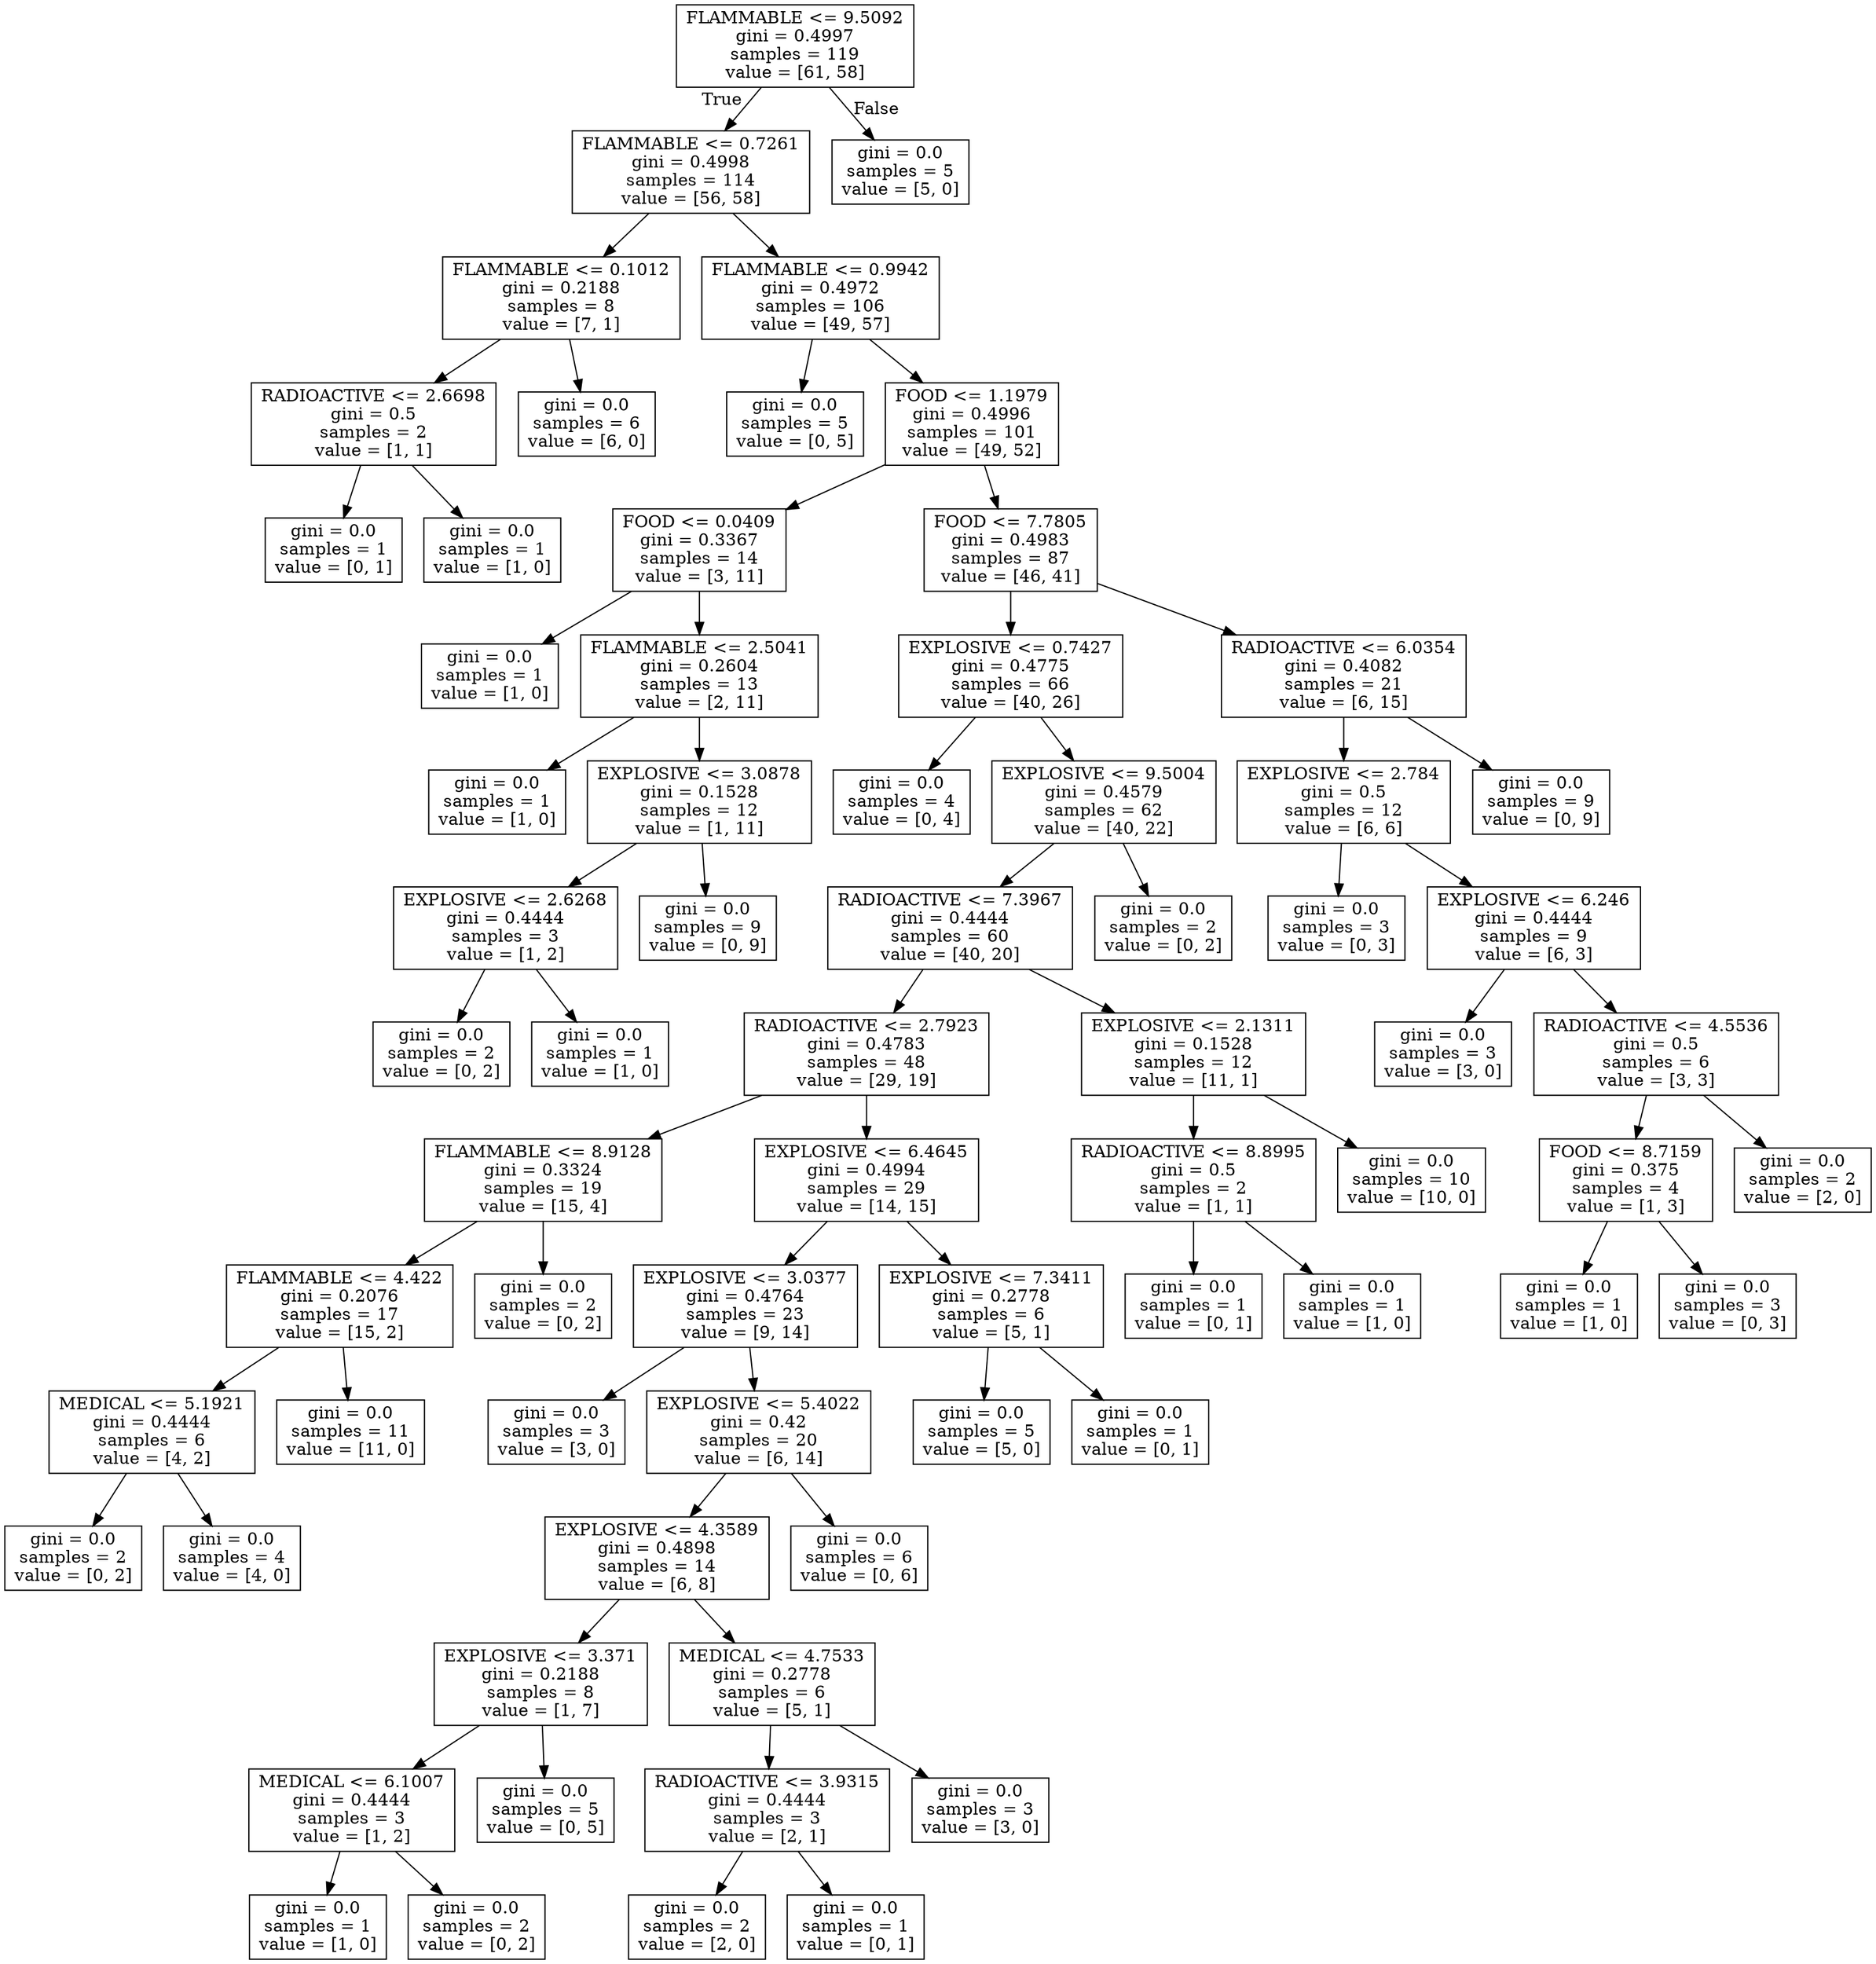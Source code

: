 digraph Tree {
node [shape=box] ;
0 [label="FLAMMABLE <= 9.5092\ngini = 0.4997\nsamples = 119\nvalue = [61, 58]"] ;
1 [label="FLAMMABLE <= 0.7261\ngini = 0.4998\nsamples = 114\nvalue = [56, 58]"] ;
0 -> 1 [labeldistance=2.5, labelangle=45, headlabel="True"] ;
2 [label="FLAMMABLE <= 0.1012\ngini = 0.2188\nsamples = 8\nvalue = [7, 1]"] ;
1 -> 2 ;
3 [label="RADIOACTIVE <= 2.6698\ngini = 0.5\nsamples = 2\nvalue = [1, 1]"] ;
2 -> 3 ;
4 [label="gini = 0.0\nsamples = 1\nvalue = [0, 1]"] ;
3 -> 4 ;
5 [label="gini = 0.0\nsamples = 1\nvalue = [1, 0]"] ;
3 -> 5 ;
6 [label="gini = 0.0\nsamples = 6\nvalue = [6, 0]"] ;
2 -> 6 ;
7 [label="FLAMMABLE <= 0.9942\ngini = 0.4972\nsamples = 106\nvalue = [49, 57]"] ;
1 -> 7 ;
8 [label="gini = 0.0\nsamples = 5\nvalue = [0, 5]"] ;
7 -> 8 ;
9 [label="FOOD <= 1.1979\ngini = 0.4996\nsamples = 101\nvalue = [49, 52]"] ;
7 -> 9 ;
10 [label="FOOD <= 0.0409\ngini = 0.3367\nsamples = 14\nvalue = [3, 11]"] ;
9 -> 10 ;
11 [label="gini = 0.0\nsamples = 1\nvalue = [1, 0]"] ;
10 -> 11 ;
12 [label="FLAMMABLE <= 2.5041\ngini = 0.2604\nsamples = 13\nvalue = [2, 11]"] ;
10 -> 12 ;
13 [label="gini = 0.0\nsamples = 1\nvalue = [1, 0]"] ;
12 -> 13 ;
14 [label="EXPLOSIVE <= 3.0878\ngini = 0.1528\nsamples = 12\nvalue = [1, 11]"] ;
12 -> 14 ;
15 [label="EXPLOSIVE <= 2.6268\ngini = 0.4444\nsamples = 3\nvalue = [1, 2]"] ;
14 -> 15 ;
16 [label="gini = 0.0\nsamples = 2\nvalue = [0, 2]"] ;
15 -> 16 ;
17 [label="gini = 0.0\nsamples = 1\nvalue = [1, 0]"] ;
15 -> 17 ;
18 [label="gini = 0.0\nsamples = 9\nvalue = [0, 9]"] ;
14 -> 18 ;
19 [label="FOOD <= 7.7805\ngini = 0.4983\nsamples = 87\nvalue = [46, 41]"] ;
9 -> 19 ;
20 [label="EXPLOSIVE <= 0.7427\ngini = 0.4775\nsamples = 66\nvalue = [40, 26]"] ;
19 -> 20 ;
21 [label="gini = 0.0\nsamples = 4\nvalue = [0, 4]"] ;
20 -> 21 ;
22 [label="EXPLOSIVE <= 9.5004\ngini = 0.4579\nsamples = 62\nvalue = [40, 22]"] ;
20 -> 22 ;
23 [label="RADIOACTIVE <= 7.3967\ngini = 0.4444\nsamples = 60\nvalue = [40, 20]"] ;
22 -> 23 ;
24 [label="RADIOACTIVE <= 2.7923\ngini = 0.4783\nsamples = 48\nvalue = [29, 19]"] ;
23 -> 24 ;
25 [label="FLAMMABLE <= 8.9128\ngini = 0.3324\nsamples = 19\nvalue = [15, 4]"] ;
24 -> 25 ;
26 [label="FLAMMABLE <= 4.422\ngini = 0.2076\nsamples = 17\nvalue = [15, 2]"] ;
25 -> 26 ;
27 [label="MEDICAL <= 5.1921\ngini = 0.4444\nsamples = 6\nvalue = [4, 2]"] ;
26 -> 27 ;
28 [label="gini = 0.0\nsamples = 2\nvalue = [0, 2]"] ;
27 -> 28 ;
29 [label="gini = 0.0\nsamples = 4\nvalue = [4, 0]"] ;
27 -> 29 ;
30 [label="gini = 0.0\nsamples = 11\nvalue = [11, 0]"] ;
26 -> 30 ;
31 [label="gini = 0.0\nsamples = 2\nvalue = [0, 2]"] ;
25 -> 31 ;
32 [label="EXPLOSIVE <= 6.4645\ngini = 0.4994\nsamples = 29\nvalue = [14, 15]"] ;
24 -> 32 ;
33 [label="EXPLOSIVE <= 3.0377\ngini = 0.4764\nsamples = 23\nvalue = [9, 14]"] ;
32 -> 33 ;
34 [label="gini = 0.0\nsamples = 3\nvalue = [3, 0]"] ;
33 -> 34 ;
35 [label="EXPLOSIVE <= 5.4022\ngini = 0.42\nsamples = 20\nvalue = [6, 14]"] ;
33 -> 35 ;
36 [label="EXPLOSIVE <= 4.3589\ngini = 0.4898\nsamples = 14\nvalue = [6, 8]"] ;
35 -> 36 ;
37 [label="EXPLOSIVE <= 3.371\ngini = 0.2188\nsamples = 8\nvalue = [1, 7]"] ;
36 -> 37 ;
38 [label="MEDICAL <= 6.1007\ngini = 0.4444\nsamples = 3\nvalue = [1, 2]"] ;
37 -> 38 ;
39 [label="gini = 0.0\nsamples = 1\nvalue = [1, 0]"] ;
38 -> 39 ;
40 [label="gini = 0.0\nsamples = 2\nvalue = [0, 2]"] ;
38 -> 40 ;
41 [label="gini = 0.0\nsamples = 5\nvalue = [0, 5]"] ;
37 -> 41 ;
42 [label="MEDICAL <= 4.7533\ngini = 0.2778\nsamples = 6\nvalue = [5, 1]"] ;
36 -> 42 ;
43 [label="RADIOACTIVE <= 3.9315\ngini = 0.4444\nsamples = 3\nvalue = [2, 1]"] ;
42 -> 43 ;
44 [label="gini = 0.0\nsamples = 2\nvalue = [2, 0]"] ;
43 -> 44 ;
45 [label="gini = 0.0\nsamples = 1\nvalue = [0, 1]"] ;
43 -> 45 ;
46 [label="gini = 0.0\nsamples = 3\nvalue = [3, 0]"] ;
42 -> 46 ;
47 [label="gini = 0.0\nsamples = 6\nvalue = [0, 6]"] ;
35 -> 47 ;
48 [label="EXPLOSIVE <= 7.3411\ngini = 0.2778\nsamples = 6\nvalue = [5, 1]"] ;
32 -> 48 ;
49 [label="gini = 0.0\nsamples = 5\nvalue = [5, 0]"] ;
48 -> 49 ;
50 [label="gini = 0.0\nsamples = 1\nvalue = [0, 1]"] ;
48 -> 50 ;
51 [label="EXPLOSIVE <= 2.1311\ngini = 0.1528\nsamples = 12\nvalue = [11, 1]"] ;
23 -> 51 ;
52 [label="RADIOACTIVE <= 8.8995\ngini = 0.5\nsamples = 2\nvalue = [1, 1]"] ;
51 -> 52 ;
53 [label="gini = 0.0\nsamples = 1\nvalue = [0, 1]"] ;
52 -> 53 ;
54 [label="gini = 0.0\nsamples = 1\nvalue = [1, 0]"] ;
52 -> 54 ;
55 [label="gini = 0.0\nsamples = 10\nvalue = [10, 0]"] ;
51 -> 55 ;
56 [label="gini = 0.0\nsamples = 2\nvalue = [0, 2]"] ;
22 -> 56 ;
57 [label="RADIOACTIVE <= 6.0354\ngini = 0.4082\nsamples = 21\nvalue = [6, 15]"] ;
19 -> 57 ;
58 [label="EXPLOSIVE <= 2.784\ngini = 0.5\nsamples = 12\nvalue = [6, 6]"] ;
57 -> 58 ;
59 [label="gini = 0.0\nsamples = 3\nvalue = [0, 3]"] ;
58 -> 59 ;
60 [label="EXPLOSIVE <= 6.246\ngini = 0.4444\nsamples = 9\nvalue = [6, 3]"] ;
58 -> 60 ;
61 [label="gini = 0.0\nsamples = 3\nvalue = [3, 0]"] ;
60 -> 61 ;
62 [label="RADIOACTIVE <= 4.5536\ngini = 0.5\nsamples = 6\nvalue = [3, 3]"] ;
60 -> 62 ;
63 [label="FOOD <= 8.7159\ngini = 0.375\nsamples = 4\nvalue = [1, 3]"] ;
62 -> 63 ;
64 [label="gini = 0.0\nsamples = 1\nvalue = [1, 0]"] ;
63 -> 64 ;
65 [label="gini = 0.0\nsamples = 3\nvalue = [0, 3]"] ;
63 -> 65 ;
66 [label="gini = 0.0\nsamples = 2\nvalue = [2, 0]"] ;
62 -> 66 ;
67 [label="gini = 0.0\nsamples = 9\nvalue = [0, 9]"] ;
57 -> 67 ;
68 [label="gini = 0.0\nsamples = 5\nvalue = [5, 0]"] ;
0 -> 68 [labeldistance=2.5, labelangle=-45, headlabel="False"] ;
}
